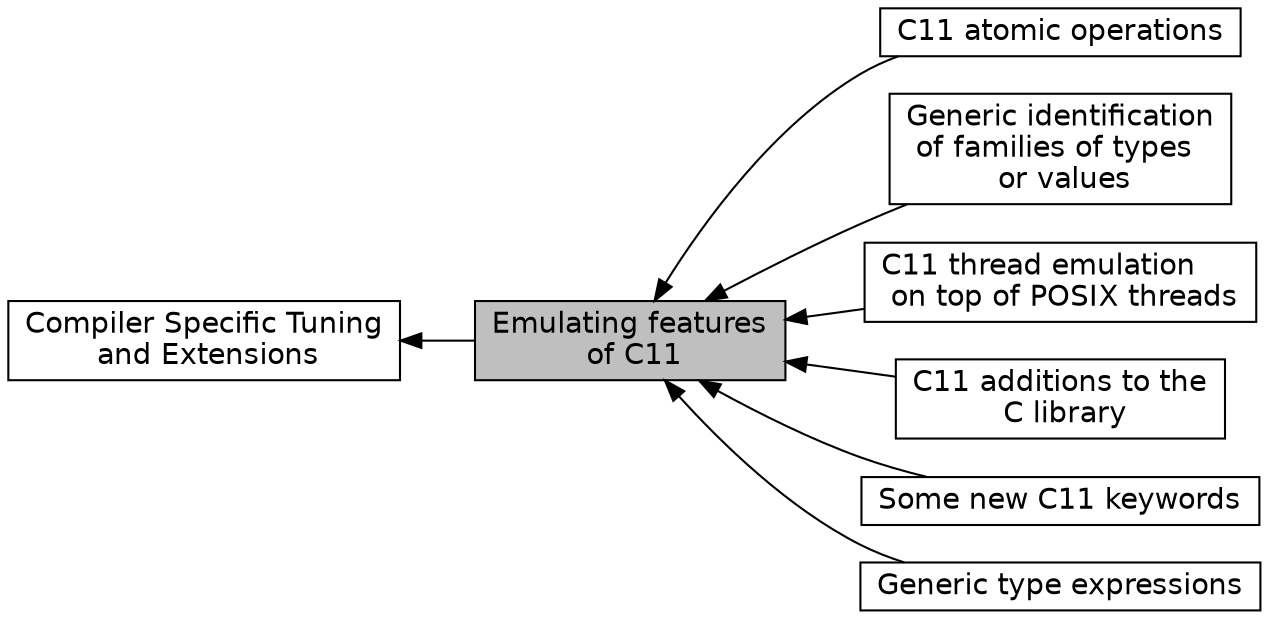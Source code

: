 digraph "Emulating features of C11"
{
  edge [fontname="Helvetica",fontsize="14",labelfontname="Helvetica",labelfontsize="14"];
  node [fontname="Helvetica",fontsize="14",shape=box];
  rankdir=LR;
  Node6 [label="C11 atomic operations",height=0.2,width=0.4,color="black", fillcolor="white", style="filled",URL="$group__atomic.html",tooltip=" "];
  Node2 [label="Compiler Specific Tuning\l and Extensions",height=0.2,width=0.4,color="black", fillcolor="white", style="filled",URL="$group__compiler.html",tooltip=" "];
  Node4 [label="Generic identification\l of families of types\l or values",height=0.2,width=0.4,color="black", fillcolor="white", style="filled",URL="$group__C11__types.html",tooltip=" "];
  Node7 [label="C11 thread emulation\l on top of POSIX threads",height=0.2,width=0.4,color="black", fillcolor="white", style="filled",URL="$group__threads.html",tooltip=" "];
  Node8 [label="C11 additions to the\l C library",height=0.2,width=0.4,color="black", fillcolor="white", style="filled",URL="$group__C11__library.html",tooltip=" "];
  Node3 [label="Some new C11 keywords",height=0.2,width=0.4,color="black", fillcolor="white", style="filled",URL="$group__C11__keywords.html",tooltip=" "];
  Node5 [label="Generic type expressions",height=0.2,width=0.4,color="black", fillcolor="white", style="filled",URL="$group__generic.html",tooltip=" "];
  Node1 [label="Emulating features\l of C11",height=0.2,width=0.4,color="black", fillcolor="grey75", style="filled", fontcolor="black",tooltip=" "];
  Node2->Node1 [shape=plaintext, dir="back", style="solid"];
  Node1->Node3 [shape=plaintext, dir="back", style="solid"];
  Node1->Node4 [shape=plaintext, dir="back", style="solid"];
  Node1->Node5 [shape=plaintext, dir="back", style="solid"];
  Node1->Node6 [shape=plaintext, dir="back", style="solid"];
  Node1->Node7 [shape=plaintext, dir="back", style="solid"];
  Node1->Node8 [shape=plaintext, dir="back", style="solid"];
}
